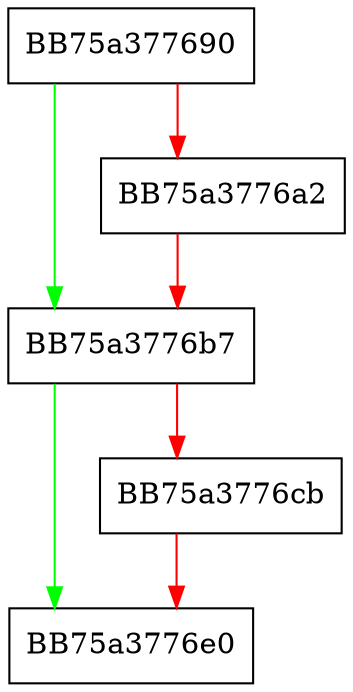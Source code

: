 digraph KCRC_Cleanup {
  node [shape="box"];
  graph [splines=ortho];
  BB75a377690 -> BB75a3776b7 [color="green"];
  BB75a377690 -> BB75a3776a2 [color="red"];
  BB75a3776a2 -> BB75a3776b7 [color="red"];
  BB75a3776b7 -> BB75a3776e0 [color="green"];
  BB75a3776b7 -> BB75a3776cb [color="red"];
  BB75a3776cb -> BB75a3776e0 [color="red"];
}